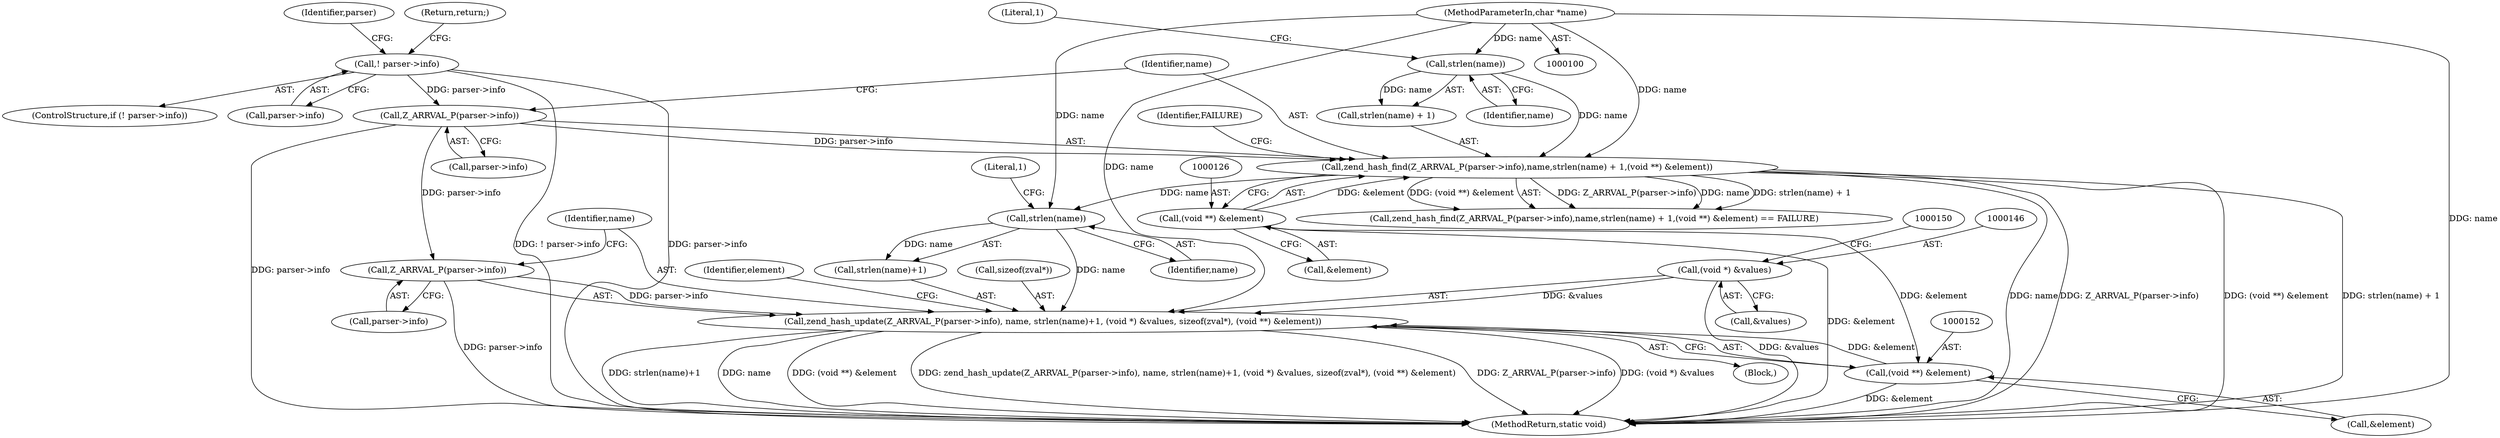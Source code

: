 digraph "0_php_dccda88f27a084bcbbb30198ace12b4e7ae961cc_3@API" {
"1000135" [label="(Call,zend_hash_update(Z_ARRVAL_P(parser->info), name, strlen(name)+1, (void *) &values, sizeof(zval*), (void **) &element))"];
"1000136" [label="(Call,Z_ARRVAL_P(parser->info))"];
"1000116" [label="(Call,Z_ARRVAL_P(parser->info))"];
"1000107" [label="(Call,! parser->info)"];
"1000142" [label="(Call,strlen(name))"];
"1000115" [label="(Call,zend_hash_find(Z_ARRVAL_P(parser->info),name,strlen(name) + 1,(void **) &element))"];
"1000122" [label="(Call,strlen(name))"];
"1000102" [label="(MethodParameterIn,char *name)"];
"1000125" [label="(Call,(void **) &element)"];
"1000145" [label="(Call,(void *) &values)"];
"1000151" [label="(Call,(void **) &element)"];
"1000112" [label="(Return,return;)"];
"1000115" [label="(Call,zend_hash_find(Z_ARRVAL_P(parser->info),name,strlen(name) + 1,(void **) &element))"];
"1000127" [label="(Call,&element)"];
"1000136" [label="(Call,Z_ARRVAL_P(parser->info))"];
"1000116" [label="(Call,Z_ARRVAL_P(parser->info))"];
"1000114" [label="(Call,zend_hash_find(Z_ARRVAL_P(parser->info),name,strlen(name) + 1,(void **) &element) == FAILURE)"];
"1000118" [label="(Identifier,parser)"];
"1000145" [label="(Call,(void *) &values)"];
"1000137" [label="(Call,parser->info)"];
"1000135" [label="(Call,zend_hash_update(Z_ARRVAL_P(parser->info), name, strlen(name)+1, (void *) &values, sizeof(zval*), (void **) &element))"];
"1000121" [label="(Call,strlen(name) + 1)"];
"1000149" [label="(Call,sizeof(zval*))"];
"1000123" [label="(Identifier,name)"];
"1000122" [label="(Call,strlen(name))"];
"1000141" [label="(Call,strlen(name)+1)"];
"1000120" [label="(Identifier,name)"];
"1000157" [label="(Identifier,element)"];
"1000117" [label="(Call,parser->info)"];
"1000129" [label="(Identifier,FAILURE)"];
"1000153" [label="(Call,&element)"];
"1000130" [label="(Block,)"];
"1000147" [label="(Call,&values)"];
"1000151" [label="(Call,(void **) &element)"];
"1000142" [label="(Call,strlen(name))"];
"1000102" [label="(MethodParameterIn,char *name)"];
"1000143" [label="(Identifier,name)"];
"1000107" [label="(Call,! parser->info)"];
"1000140" [label="(Identifier,name)"];
"1000106" [label="(ControlStructure,if (! parser->info))"];
"1000125" [label="(Call,(void **) &element)"];
"1000165" [label="(MethodReturn,static void)"];
"1000124" [label="(Literal,1)"];
"1000108" [label="(Call,parser->info)"];
"1000144" [label="(Literal,1)"];
"1000135" -> "1000130"  [label="AST: "];
"1000135" -> "1000151"  [label="CFG: "];
"1000136" -> "1000135"  [label="AST: "];
"1000140" -> "1000135"  [label="AST: "];
"1000141" -> "1000135"  [label="AST: "];
"1000145" -> "1000135"  [label="AST: "];
"1000149" -> "1000135"  [label="AST: "];
"1000151" -> "1000135"  [label="AST: "];
"1000157" -> "1000135"  [label="CFG: "];
"1000135" -> "1000165"  [label="DDG: strlen(name)+1"];
"1000135" -> "1000165"  [label="DDG: name"];
"1000135" -> "1000165"  [label="DDG: (void **) &element"];
"1000135" -> "1000165"  [label="DDG: zend_hash_update(Z_ARRVAL_P(parser->info), name, strlen(name)+1, (void *) &values, sizeof(zval*), (void **) &element)"];
"1000135" -> "1000165"  [label="DDG: Z_ARRVAL_P(parser->info)"];
"1000135" -> "1000165"  [label="DDG: (void *) &values"];
"1000136" -> "1000135"  [label="DDG: parser->info"];
"1000142" -> "1000135"  [label="DDG: name"];
"1000102" -> "1000135"  [label="DDG: name"];
"1000145" -> "1000135"  [label="DDG: &values"];
"1000151" -> "1000135"  [label="DDG: &element"];
"1000136" -> "1000137"  [label="CFG: "];
"1000137" -> "1000136"  [label="AST: "];
"1000140" -> "1000136"  [label="CFG: "];
"1000136" -> "1000165"  [label="DDG: parser->info"];
"1000116" -> "1000136"  [label="DDG: parser->info"];
"1000116" -> "1000115"  [label="AST: "];
"1000116" -> "1000117"  [label="CFG: "];
"1000117" -> "1000116"  [label="AST: "];
"1000120" -> "1000116"  [label="CFG: "];
"1000116" -> "1000165"  [label="DDG: parser->info"];
"1000116" -> "1000115"  [label="DDG: parser->info"];
"1000107" -> "1000116"  [label="DDG: parser->info"];
"1000107" -> "1000106"  [label="AST: "];
"1000107" -> "1000108"  [label="CFG: "];
"1000108" -> "1000107"  [label="AST: "];
"1000112" -> "1000107"  [label="CFG: "];
"1000118" -> "1000107"  [label="CFG: "];
"1000107" -> "1000165"  [label="DDG: parser->info"];
"1000107" -> "1000165"  [label="DDG: ! parser->info"];
"1000142" -> "1000141"  [label="AST: "];
"1000142" -> "1000143"  [label="CFG: "];
"1000143" -> "1000142"  [label="AST: "];
"1000144" -> "1000142"  [label="CFG: "];
"1000142" -> "1000141"  [label="DDG: name"];
"1000115" -> "1000142"  [label="DDG: name"];
"1000102" -> "1000142"  [label="DDG: name"];
"1000115" -> "1000114"  [label="AST: "];
"1000115" -> "1000125"  [label="CFG: "];
"1000120" -> "1000115"  [label="AST: "];
"1000121" -> "1000115"  [label="AST: "];
"1000125" -> "1000115"  [label="AST: "];
"1000129" -> "1000115"  [label="CFG: "];
"1000115" -> "1000165"  [label="DDG: (void **) &element"];
"1000115" -> "1000165"  [label="DDG: strlen(name) + 1"];
"1000115" -> "1000165"  [label="DDG: name"];
"1000115" -> "1000165"  [label="DDG: Z_ARRVAL_P(parser->info)"];
"1000115" -> "1000114"  [label="DDG: Z_ARRVAL_P(parser->info)"];
"1000115" -> "1000114"  [label="DDG: name"];
"1000115" -> "1000114"  [label="DDG: strlen(name) + 1"];
"1000115" -> "1000114"  [label="DDG: (void **) &element"];
"1000122" -> "1000115"  [label="DDG: name"];
"1000102" -> "1000115"  [label="DDG: name"];
"1000125" -> "1000115"  [label="DDG: &element"];
"1000122" -> "1000121"  [label="AST: "];
"1000122" -> "1000123"  [label="CFG: "];
"1000123" -> "1000122"  [label="AST: "];
"1000124" -> "1000122"  [label="CFG: "];
"1000122" -> "1000121"  [label="DDG: name"];
"1000102" -> "1000122"  [label="DDG: name"];
"1000102" -> "1000100"  [label="AST: "];
"1000102" -> "1000165"  [label="DDG: name"];
"1000125" -> "1000127"  [label="CFG: "];
"1000126" -> "1000125"  [label="AST: "];
"1000127" -> "1000125"  [label="AST: "];
"1000125" -> "1000165"  [label="DDG: &element"];
"1000125" -> "1000151"  [label="DDG: &element"];
"1000145" -> "1000147"  [label="CFG: "];
"1000146" -> "1000145"  [label="AST: "];
"1000147" -> "1000145"  [label="AST: "];
"1000150" -> "1000145"  [label="CFG: "];
"1000145" -> "1000165"  [label="DDG: &values"];
"1000151" -> "1000153"  [label="CFG: "];
"1000152" -> "1000151"  [label="AST: "];
"1000153" -> "1000151"  [label="AST: "];
"1000151" -> "1000165"  [label="DDG: &element"];
}
